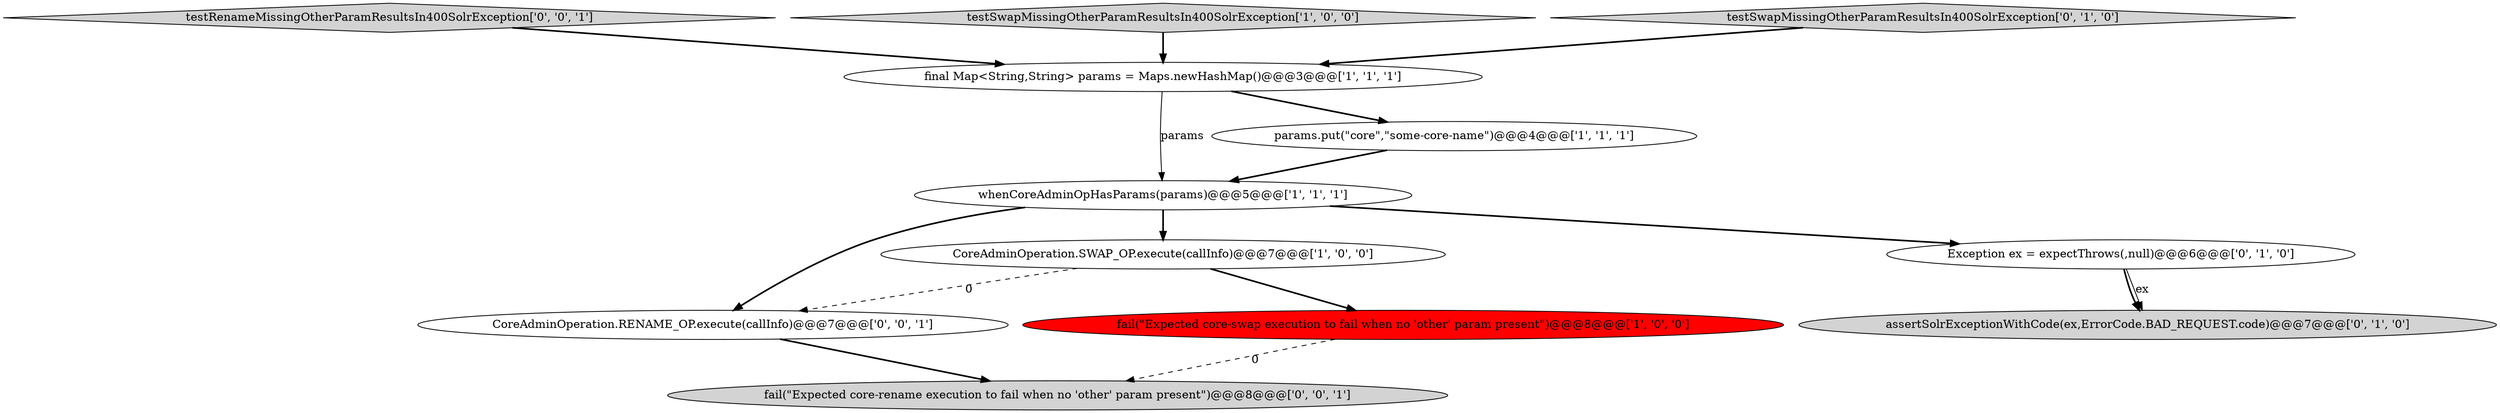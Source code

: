 digraph {
1 [style = filled, label = "fail(\"Expected core-swap execution to fail when no 'other' param present\")@@@8@@@['1', '0', '0']", fillcolor = red, shape = ellipse image = "AAA1AAABBB1BBB"];
11 [style = filled, label = "CoreAdminOperation.RENAME_OP.execute(callInfo)@@@7@@@['0', '0', '1']", fillcolor = white, shape = ellipse image = "AAA0AAABBB3BBB"];
9 [style = filled, label = "testRenameMissingOtherParamResultsIn400SolrException['0', '0', '1']", fillcolor = lightgray, shape = diamond image = "AAA0AAABBB3BBB"];
10 [style = filled, label = "fail(\"Expected core-rename execution to fail when no 'other' param present\")@@@8@@@['0', '0', '1']", fillcolor = lightgray, shape = ellipse image = "AAA0AAABBB3BBB"];
4 [style = filled, label = "CoreAdminOperation.SWAP_OP.execute(callInfo)@@@7@@@['1', '0', '0']", fillcolor = white, shape = ellipse image = "AAA0AAABBB1BBB"];
5 [style = filled, label = "final Map<String,String> params = Maps.newHashMap()@@@3@@@['1', '1', '1']", fillcolor = white, shape = ellipse image = "AAA0AAABBB1BBB"];
6 [style = filled, label = "Exception ex = expectThrows(,null)@@@6@@@['0', '1', '0']", fillcolor = white, shape = ellipse image = "AAA0AAABBB2BBB"];
0 [style = filled, label = "testSwapMissingOtherParamResultsIn400SolrException['1', '0', '0']", fillcolor = lightgray, shape = diamond image = "AAA0AAABBB1BBB"];
8 [style = filled, label = "testSwapMissingOtherParamResultsIn400SolrException['0', '1', '0']", fillcolor = lightgray, shape = diamond image = "AAA0AAABBB2BBB"];
7 [style = filled, label = "assertSolrExceptionWithCode(ex,ErrorCode.BAD_REQUEST.code)@@@7@@@['0', '1', '0']", fillcolor = lightgray, shape = ellipse image = "AAA0AAABBB2BBB"];
3 [style = filled, label = "whenCoreAdminOpHasParams(params)@@@5@@@['1', '1', '1']", fillcolor = white, shape = ellipse image = "AAA0AAABBB1BBB"];
2 [style = filled, label = "params.put(\"core\",\"some-core-name\")@@@4@@@['1', '1', '1']", fillcolor = white, shape = ellipse image = "AAA0AAABBB1BBB"];
3->11 [style = bold, label=""];
9->5 [style = bold, label=""];
3->6 [style = bold, label=""];
5->2 [style = bold, label=""];
4->1 [style = bold, label=""];
5->3 [style = solid, label="params"];
1->10 [style = dashed, label="0"];
4->11 [style = dashed, label="0"];
6->7 [style = bold, label=""];
8->5 [style = bold, label=""];
6->7 [style = solid, label="ex"];
11->10 [style = bold, label=""];
3->4 [style = bold, label=""];
2->3 [style = bold, label=""];
0->5 [style = bold, label=""];
}
